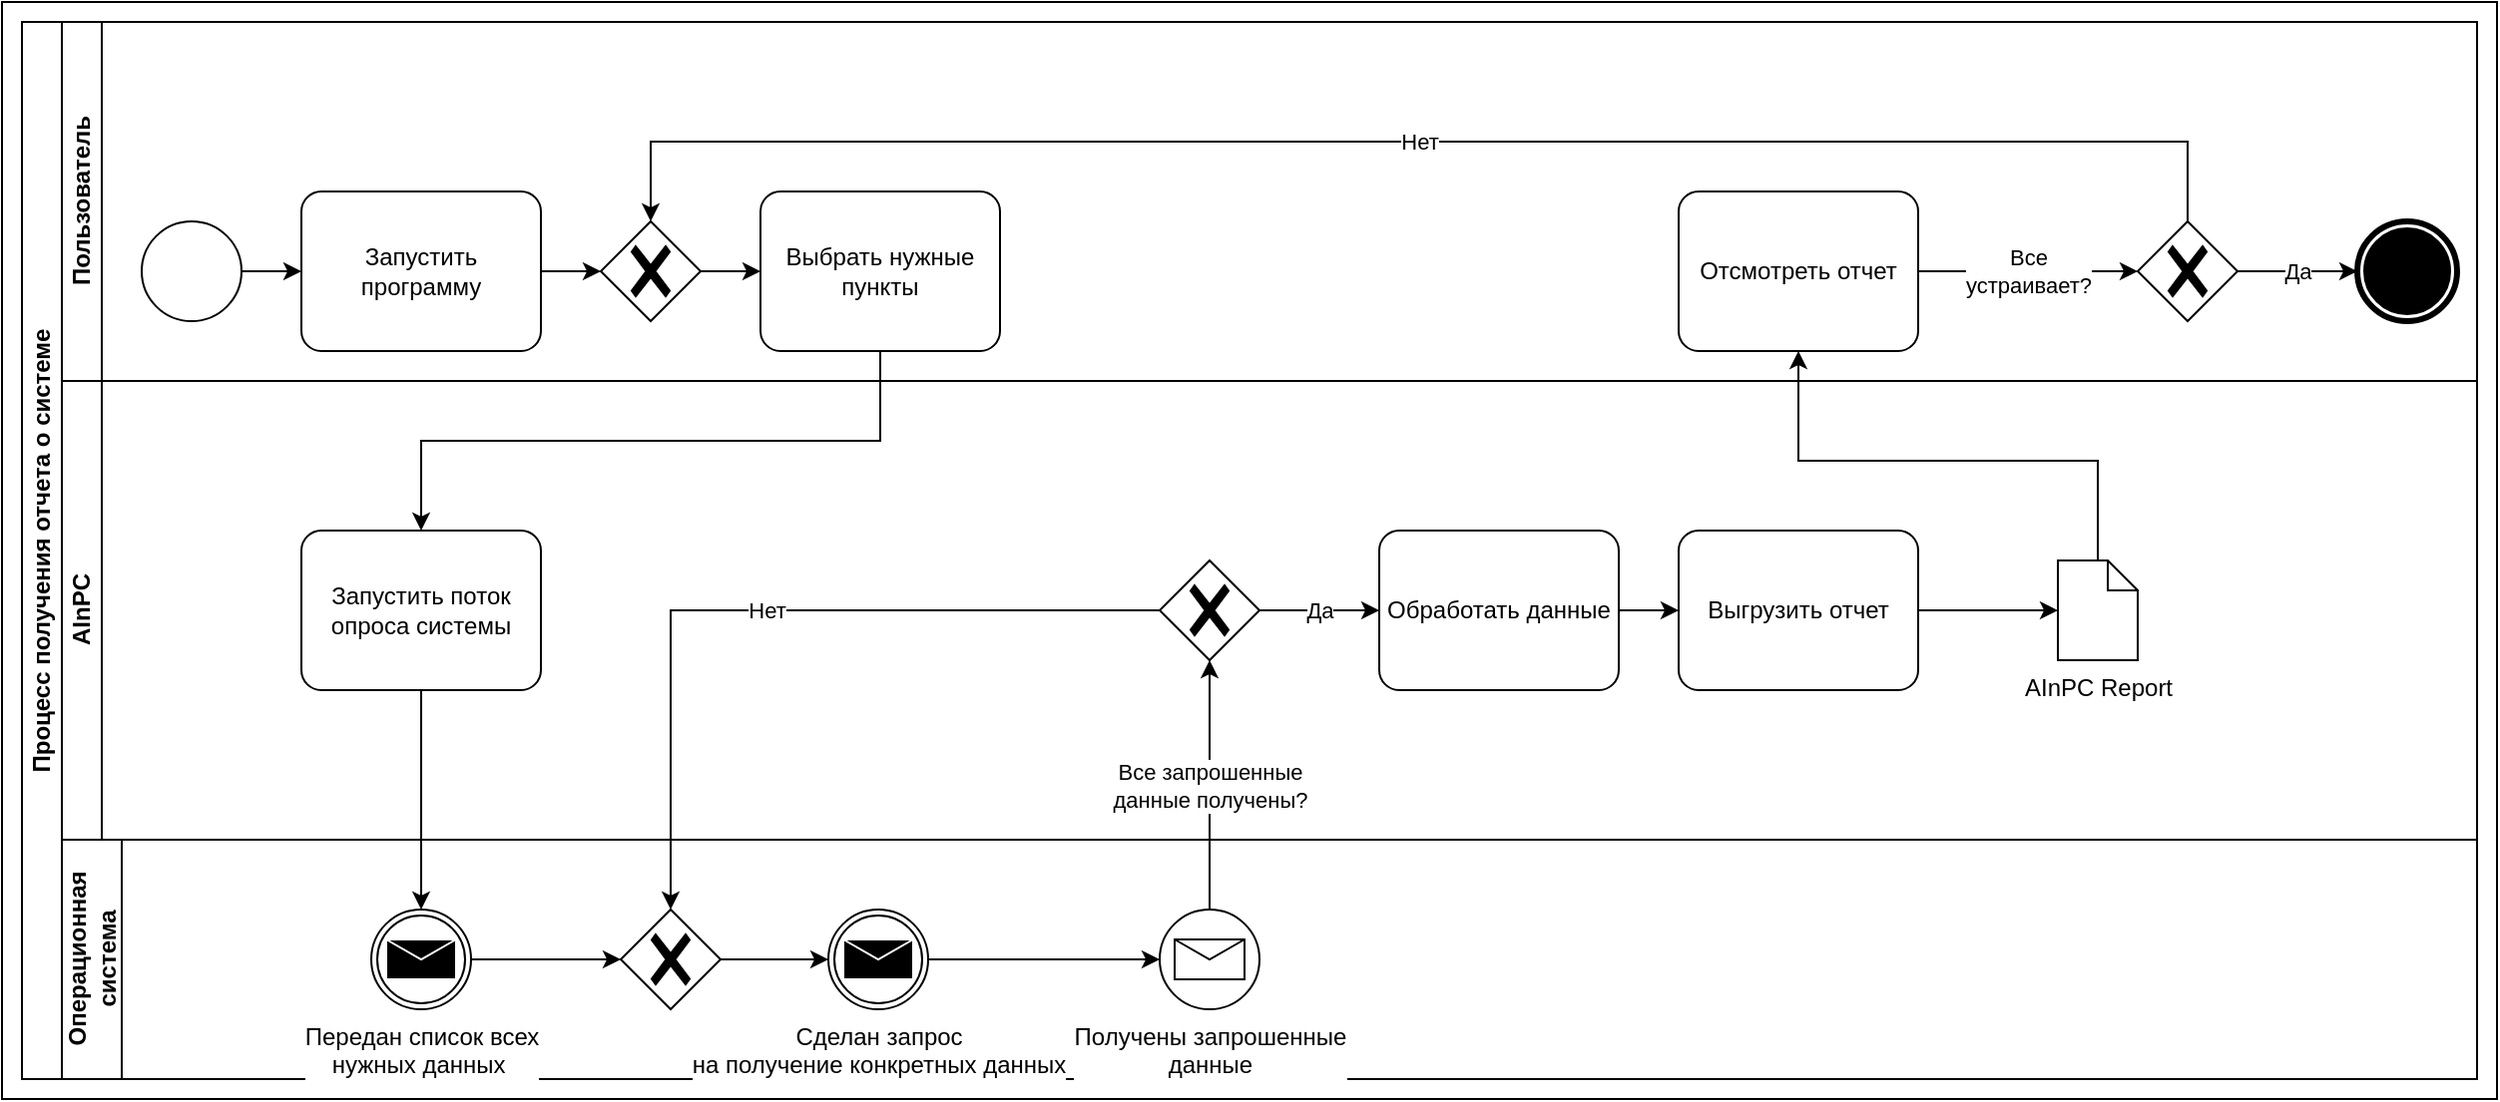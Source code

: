 <mxfile version="23.1.5" type="device">
  <diagram name="Страница — 1" id="ldbGfHZ0eZPmSLidIe8T">
    <mxGraphModel dx="1466" dy="989" grid="1" gridSize="10" guides="1" tooltips="1" connect="1" arrows="1" fold="1" page="1" pageScale="1" pageWidth="827" pageHeight="1169" math="0" shadow="0">
      <root>
        <mxCell id="0" />
        <mxCell id="1" parent="0" />
        <mxCell id="xImVlEGAfn_o48DZk_ja-41" value="" style="rounded=0;whiteSpace=wrap;html=1;" vertex="1" parent="1">
          <mxGeometry width="1250" height="550" as="geometry" />
        </mxCell>
        <mxCell id="xImVlEGAfn_o48DZk_ja-1" value="Процесс получения отчета о системе" style="swimlane;html=1;childLayout=stackLayout;resizeParent=1;resizeParentMax=0;horizontal=0;startSize=20;horizontalStack=0;whiteSpace=wrap;" vertex="1" parent="1">
          <mxGeometry x="10" y="10" width="1230" height="530" as="geometry" />
        </mxCell>
        <mxCell id="xImVlEGAfn_o48DZk_ja-2" value="Пользователь" style="swimlane;html=1;startSize=20;horizontal=0;" vertex="1" parent="xImVlEGAfn_o48DZk_ja-1">
          <mxGeometry x="20" width="1210" height="180" as="geometry" />
        </mxCell>
        <mxCell id="xImVlEGAfn_o48DZk_ja-9" style="edgeStyle=orthogonalEdgeStyle;rounded=0;orthogonalLoop=1;jettySize=auto;html=1;" edge="1" parent="xImVlEGAfn_o48DZk_ja-2" source="xImVlEGAfn_o48DZk_ja-5" target="xImVlEGAfn_o48DZk_ja-6">
          <mxGeometry relative="1" as="geometry" />
        </mxCell>
        <mxCell id="xImVlEGAfn_o48DZk_ja-5" value="" style="points=[[0.145,0.145,0],[0.5,0,0],[0.855,0.145,0],[1,0.5,0],[0.855,0.855,0],[0.5,1,0],[0.145,0.855,0],[0,0.5,0]];shape=mxgraph.bpmn.event;html=1;verticalLabelPosition=bottom;labelBackgroundColor=#ffffff;verticalAlign=top;align=center;perimeter=ellipsePerimeter;outlineConnect=0;aspect=fixed;outline=standard;symbol=general;" vertex="1" parent="xImVlEGAfn_o48DZk_ja-2">
          <mxGeometry x="40" y="100" width="50" height="50" as="geometry" />
        </mxCell>
        <mxCell id="xImVlEGAfn_o48DZk_ja-88" style="edgeStyle=orthogonalEdgeStyle;rounded=0;orthogonalLoop=1;jettySize=auto;html=1;" edge="1" parent="xImVlEGAfn_o48DZk_ja-2" source="xImVlEGAfn_o48DZk_ja-6" target="xImVlEGAfn_o48DZk_ja-87">
          <mxGeometry relative="1" as="geometry" />
        </mxCell>
        <mxCell id="xImVlEGAfn_o48DZk_ja-6" value="Запустить программу" style="points=[[0.25,0,0],[0.5,0,0],[0.75,0,0],[1,0.25,0],[1,0.5,0],[1,0.75,0],[0.75,1,0],[0.5,1,0],[0.25,1,0],[0,0.75,0],[0,0.5,0],[0,0.25,0]];shape=mxgraph.bpmn.task;whiteSpace=wrap;rectStyle=rounded;size=10;html=1;container=1;expand=0;collapsible=0;taskMarker=abstract;" vertex="1" parent="xImVlEGAfn_o48DZk_ja-2">
          <mxGeometry x="120" y="85" width="120" height="80" as="geometry" />
        </mxCell>
        <mxCell id="xImVlEGAfn_o48DZk_ja-20" value="" style="points=[[0.145,0.145,0],[0.5,0,0],[0.855,0.145,0],[1,0.5,0],[0.855,0.855,0],[0.5,1,0],[0.145,0.855,0],[0,0.5,0]];shape=mxgraph.bpmn.event;html=1;verticalLabelPosition=bottom;labelBackgroundColor=#ffffff;verticalAlign=top;align=center;perimeter=ellipsePerimeter;outlineConnect=0;aspect=fixed;outline=end;symbol=terminate;" vertex="1" parent="xImVlEGAfn_o48DZk_ja-2">
          <mxGeometry x="1150" y="100" width="50" height="50" as="geometry" />
        </mxCell>
        <mxCell id="xImVlEGAfn_o48DZk_ja-73" value="Выбрать нужные пункты" style="points=[[0.25,0,0],[0.5,0,0],[0.75,0,0],[1,0.25,0],[1,0.5,0],[1,0.75,0],[0.75,1,0],[0.5,1,0],[0.25,1,0],[0,0.75,0],[0,0.5,0],[0,0.25,0]];shape=mxgraph.bpmn.task;whiteSpace=wrap;rectStyle=rounded;size=10;html=1;container=1;expand=0;collapsible=0;taskMarker=abstract;" vertex="1" parent="xImVlEGAfn_o48DZk_ja-2">
          <mxGeometry x="350" y="85" width="120" height="80" as="geometry" />
        </mxCell>
        <mxCell id="xImVlEGAfn_o48DZk_ja-86" value="Все&lt;br&gt;устраивает?" style="edgeStyle=orthogonalEdgeStyle;rounded=0;orthogonalLoop=1;jettySize=auto;html=1;" edge="1" parent="xImVlEGAfn_o48DZk_ja-2" source="xImVlEGAfn_o48DZk_ja-82" target="xImVlEGAfn_o48DZk_ja-85">
          <mxGeometry relative="1" as="geometry" />
        </mxCell>
        <mxCell id="xImVlEGAfn_o48DZk_ja-82" value="Отсмотреть отчет" style="points=[[0.25,0,0],[0.5,0,0],[0.75,0,0],[1,0.25,0],[1,0.5,0],[1,0.75,0],[0.75,1,0],[0.5,1,0],[0.25,1,0],[0,0.75,0],[0,0.5,0],[0,0.25,0]];shape=mxgraph.bpmn.task;whiteSpace=wrap;rectStyle=rounded;size=10;html=1;container=1;expand=0;collapsible=0;taskMarker=abstract;" vertex="1" parent="xImVlEGAfn_o48DZk_ja-2">
          <mxGeometry x="810" y="85" width="120" height="80" as="geometry" />
        </mxCell>
        <mxCell id="xImVlEGAfn_o48DZk_ja-91" value="Да" style="edgeStyle=orthogonalEdgeStyle;rounded=0;orthogonalLoop=1;jettySize=auto;html=1;" edge="1" parent="xImVlEGAfn_o48DZk_ja-2" source="xImVlEGAfn_o48DZk_ja-85" target="xImVlEGAfn_o48DZk_ja-20">
          <mxGeometry relative="1" as="geometry" />
        </mxCell>
        <mxCell id="xImVlEGAfn_o48DZk_ja-85" value="" style="points=[[0.25,0.25,0],[0.5,0,0],[0.75,0.25,0],[1,0.5,0],[0.75,0.75,0],[0.5,1,0],[0.25,0.75,0],[0,0.5,0]];shape=mxgraph.bpmn.gateway2;html=1;verticalLabelPosition=bottom;labelBackgroundColor=#ffffff;verticalAlign=top;align=center;perimeter=rhombusPerimeter;outlineConnect=0;outline=none;symbol=none;gwType=exclusive;" vertex="1" parent="xImVlEGAfn_o48DZk_ja-2">
          <mxGeometry x="1040" y="100" width="50" height="50" as="geometry" />
        </mxCell>
        <mxCell id="xImVlEGAfn_o48DZk_ja-89" style="edgeStyle=orthogonalEdgeStyle;rounded=0;orthogonalLoop=1;jettySize=auto;html=1;" edge="1" parent="xImVlEGAfn_o48DZk_ja-2" source="xImVlEGAfn_o48DZk_ja-87" target="xImVlEGAfn_o48DZk_ja-73">
          <mxGeometry relative="1" as="geometry" />
        </mxCell>
        <mxCell id="xImVlEGAfn_o48DZk_ja-87" value="" style="points=[[0.25,0.25,0],[0.5,0,0],[0.75,0.25,0],[1,0.5,0],[0.75,0.75,0],[0.5,1,0],[0.25,0.75,0],[0,0.5,0]];shape=mxgraph.bpmn.gateway2;html=1;verticalLabelPosition=bottom;labelBackgroundColor=#ffffff;verticalAlign=top;align=center;perimeter=rhombusPerimeter;outlineConnect=0;outline=none;symbol=none;gwType=exclusive;" vertex="1" parent="xImVlEGAfn_o48DZk_ja-2">
          <mxGeometry x="270" y="100" width="50" height="50" as="geometry" />
        </mxCell>
        <mxCell id="xImVlEGAfn_o48DZk_ja-90" value="Нет" style="edgeStyle=orthogonalEdgeStyle;rounded=0;orthogonalLoop=1;jettySize=auto;html=1;entryX=0.5;entryY=0;entryDx=0;entryDy=0;entryPerimeter=0;exitX=0.5;exitY=0;exitDx=0;exitDy=0;exitPerimeter=0;" edge="1" parent="xImVlEGAfn_o48DZk_ja-2" source="xImVlEGAfn_o48DZk_ja-85" target="xImVlEGAfn_o48DZk_ja-87">
          <mxGeometry relative="1" as="geometry">
            <Array as="points">
              <mxPoint x="1065" y="60" />
              <mxPoint x="295" y="60" />
            </Array>
          </mxGeometry>
        </mxCell>
        <mxCell id="xImVlEGAfn_o48DZk_ja-3" value="AInPC" style="swimlane;html=1;startSize=20;horizontal=0;" vertex="1" parent="xImVlEGAfn_o48DZk_ja-1">
          <mxGeometry x="20" y="180" width="1210" height="230" as="geometry" />
        </mxCell>
        <mxCell id="xImVlEGAfn_o48DZk_ja-79" value="Да" style="edgeStyle=orthogonalEdgeStyle;rounded=0;orthogonalLoop=1;jettySize=auto;html=1;" edge="1" parent="xImVlEGAfn_o48DZk_ja-3" source="xImVlEGAfn_o48DZk_ja-59" target="xImVlEGAfn_o48DZk_ja-76">
          <mxGeometry relative="1" as="geometry" />
        </mxCell>
        <mxCell id="xImVlEGAfn_o48DZk_ja-59" value="" style="points=[[0.25,0.25,0],[0.5,0,0],[0.75,0.25,0],[1,0.5,0],[0.75,0.75,0],[0.5,1,0],[0.25,0.75,0],[0,0.5,0]];shape=mxgraph.bpmn.gateway2;html=1;verticalLabelPosition=bottom;labelBackgroundColor=#ffffff;verticalAlign=top;align=center;perimeter=rhombusPerimeter;outlineConnect=0;outline=none;symbol=none;gwType=exclusive;" vertex="1" parent="xImVlEGAfn_o48DZk_ja-3">
          <mxGeometry x="550" y="90" width="50" height="50" as="geometry" />
        </mxCell>
        <mxCell id="xImVlEGAfn_o48DZk_ja-67" value="Запустить поток опроса системы" style="points=[[0.25,0,0],[0.5,0,0],[0.75,0,0],[1,0.25,0],[1,0.5,0],[1,0.75,0],[0.75,1,0],[0.5,1,0],[0.25,1,0],[0,0.75,0],[0,0.5,0],[0,0.25,0]];shape=mxgraph.bpmn.task;whiteSpace=wrap;rectStyle=rounded;size=10;html=1;container=1;expand=0;collapsible=0;taskMarker=abstract;" vertex="1" parent="xImVlEGAfn_o48DZk_ja-3">
          <mxGeometry x="120" y="75" width="120" height="80" as="geometry" />
        </mxCell>
        <mxCell id="xImVlEGAfn_o48DZk_ja-81" style="edgeStyle=orthogonalEdgeStyle;rounded=0;orthogonalLoop=1;jettySize=auto;html=1;" edge="1" parent="xImVlEGAfn_o48DZk_ja-3" source="xImVlEGAfn_o48DZk_ja-76" target="xImVlEGAfn_o48DZk_ja-80">
          <mxGeometry relative="1" as="geometry" />
        </mxCell>
        <mxCell id="xImVlEGAfn_o48DZk_ja-76" value="Обработать данные" style="points=[[0.25,0,0],[0.5,0,0],[0.75,0,0],[1,0.25,0],[1,0.5,0],[1,0.75,0],[0.75,1,0],[0.5,1,0],[0.25,1,0],[0,0.75,0],[0,0.5,0],[0,0.25,0]];shape=mxgraph.bpmn.task;whiteSpace=wrap;rectStyle=rounded;size=10;html=1;container=1;expand=0;collapsible=0;taskMarker=abstract;" vertex="1" parent="xImVlEGAfn_o48DZk_ja-3">
          <mxGeometry x="660" y="75" width="120" height="80" as="geometry" />
        </mxCell>
        <mxCell id="xImVlEGAfn_o48DZk_ja-96" style="edgeStyle=orthogonalEdgeStyle;rounded=0;orthogonalLoop=1;jettySize=auto;html=1;" edge="1" parent="xImVlEGAfn_o48DZk_ja-3" source="xImVlEGAfn_o48DZk_ja-80" target="xImVlEGAfn_o48DZk_ja-92">
          <mxGeometry relative="1" as="geometry" />
        </mxCell>
        <mxCell id="xImVlEGAfn_o48DZk_ja-80" value="Выгрузить отчет" style="points=[[0.25,0,0],[0.5,0,0],[0.75,0,0],[1,0.25,0],[1,0.5,0],[1,0.75,0],[0.75,1,0],[0.5,1,0],[0.25,1,0],[0,0.75,0],[0,0.5,0],[0,0.25,0]];shape=mxgraph.bpmn.task;whiteSpace=wrap;rectStyle=rounded;size=10;html=1;container=1;expand=0;collapsible=0;taskMarker=abstract;" vertex="1" parent="xImVlEGAfn_o48DZk_ja-3">
          <mxGeometry x="810" y="75" width="120" height="80" as="geometry" />
        </mxCell>
        <mxCell id="xImVlEGAfn_o48DZk_ja-92" value="AInPC Report" style="shape=mxgraph.bpmn.data;labelPosition=center;verticalLabelPosition=bottom;align=center;verticalAlign=top;size=15;html=1;" vertex="1" parent="xImVlEGAfn_o48DZk_ja-3">
          <mxGeometry x="1000" y="90" width="40" height="50" as="geometry" />
        </mxCell>
        <mxCell id="xImVlEGAfn_o48DZk_ja-4" value="Операционная&lt;br&gt;система" style="swimlane;html=1;startSize=30;horizontal=0;" vertex="1" parent="xImVlEGAfn_o48DZk_ja-1">
          <mxGeometry x="20" y="410" width="1210" height="120" as="geometry" />
        </mxCell>
        <mxCell id="xImVlEGAfn_o48DZk_ja-63" style="edgeStyle=orthogonalEdgeStyle;rounded=0;orthogonalLoop=1;jettySize=auto;html=1;" edge="1" parent="xImVlEGAfn_o48DZk_ja-4" source="xImVlEGAfn_o48DZk_ja-55" target="xImVlEGAfn_o48DZk_ja-62">
          <mxGeometry relative="1" as="geometry" />
        </mxCell>
        <mxCell id="xImVlEGAfn_o48DZk_ja-55" value="" style="points=[[0.25,0.25,0],[0.5,0,0],[0.75,0.25,0],[1,0.5,0],[0.75,0.75,0],[0.5,1,0],[0.25,0.75,0],[0,0.5,0]];shape=mxgraph.bpmn.gateway2;html=1;verticalLabelPosition=bottom;labelBackgroundColor=#ffffff;verticalAlign=top;align=center;perimeter=rhombusPerimeter;outlineConnect=0;outline=none;symbol=none;gwType=exclusive;" vertex="1" parent="xImVlEGAfn_o48DZk_ja-4">
          <mxGeometry x="280" y="35" width="50" height="50" as="geometry" />
        </mxCell>
        <mxCell id="xImVlEGAfn_o48DZk_ja-57" value="Получены запрошенные&lt;br&gt;данные" style="points=[[0.145,0.145,0],[0.5,0,0],[0.855,0.145,0],[1,0.5,0],[0.855,0.855,0],[0.5,1,0],[0.145,0.855,0],[0,0.5,0]];shape=mxgraph.bpmn.event;html=1;verticalLabelPosition=bottom;labelBackgroundColor=#ffffff;verticalAlign=top;align=center;perimeter=ellipsePerimeter;outlineConnect=0;aspect=fixed;outline=standard;symbol=message;" vertex="1" parent="xImVlEGAfn_o48DZk_ja-4">
          <mxGeometry x="550" y="35" width="50" height="50" as="geometry" />
        </mxCell>
        <mxCell id="xImVlEGAfn_o48DZk_ja-64" style="edgeStyle=orthogonalEdgeStyle;rounded=0;orthogonalLoop=1;jettySize=auto;html=1;" edge="1" parent="xImVlEGAfn_o48DZk_ja-4" source="xImVlEGAfn_o48DZk_ja-62" target="xImVlEGAfn_o48DZk_ja-57">
          <mxGeometry relative="1" as="geometry" />
        </mxCell>
        <mxCell id="xImVlEGAfn_o48DZk_ja-62" value="Сделан запрос&lt;br&gt;на получение конкретных данных" style="points=[[0.145,0.145,0],[0.5,0,0],[0.855,0.145,0],[1,0.5,0],[0.855,0.855,0],[0.5,1,0],[0.145,0.855,0],[0,0.5,0]];shape=mxgraph.bpmn.event;html=1;verticalLabelPosition=bottom;labelBackgroundColor=#ffffff;verticalAlign=top;align=center;perimeter=ellipsePerimeter;outlineConnect=0;aspect=fixed;outline=throwing;symbol=message;" vertex="1" parent="xImVlEGAfn_o48DZk_ja-4">
          <mxGeometry x="384" y="35" width="50" height="50" as="geometry" />
        </mxCell>
        <mxCell id="xImVlEGAfn_o48DZk_ja-72" style="edgeStyle=orthogonalEdgeStyle;rounded=0;orthogonalLoop=1;jettySize=auto;html=1;" edge="1" parent="xImVlEGAfn_o48DZk_ja-4" source="xImVlEGAfn_o48DZk_ja-70" target="xImVlEGAfn_o48DZk_ja-55">
          <mxGeometry relative="1" as="geometry" />
        </mxCell>
        <mxCell id="xImVlEGAfn_o48DZk_ja-70" value="Передан список всех&lt;br&gt;нужных данных&amp;nbsp;" style="points=[[0.145,0.145,0],[0.5,0,0],[0.855,0.145,0],[1,0.5,0],[0.855,0.855,0],[0.5,1,0],[0.145,0.855,0],[0,0.5,0]];shape=mxgraph.bpmn.event;html=1;verticalLabelPosition=bottom;labelBackgroundColor=#ffffff;verticalAlign=top;align=center;perimeter=ellipsePerimeter;outlineConnect=0;aspect=fixed;outline=throwing;symbol=message;" vertex="1" parent="xImVlEGAfn_o48DZk_ja-4">
          <mxGeometry x="155" y="35" width="50" height="50" as="geometry" />
        </mxCell>
        <mxCell id="xImVlEGAfn_o48DZk_ja-60" value="Все запрошенные&lt;br&gt;данные получены?" style="edgeStyle=orthogonalEdgeStyle;rounded=0;orthogonalLoop=1;jettySize=auto;html=1;" edge="1" parent="xImVlEGAfn_o48DZk_ja-1" source="xImVlEGAfn_o48DZk_ja-57" target="xImVlEGAfn_o48DZk_ja-59">
          <mxGeometry relative="1" as="geometry" />
        </mxCell>
        <mxCell id="xImVlEGAfn_o48DZk_ja-61" value="Нет" style="edgeStyle=orthogonalEdgeStyle;rounded=0;orthogonalLoop=1;jettySize=auto;html=1;" edge="1" parent="xImVlEGAfn_o48DZk_ja-1" source="xImVlEGAfn_o48DZk_ja-59" target="xImVlEGAfn_o48DZk_ja-55">
          <mxGeometry relative="1" as="geometry" />
        </mxCell>
        <mxCell id="xImVlEGAfn_o48DZk_ja-71" style="edgeStyle=orthogonalEdgeStyle;rounded=0;orthogonalLoop=1;jettySize=auto;html=1;" edge="1" parent="xImVlEGAfn_o48DZk_ja-1" source="xImVlEGAfn_o48DZk_ja-67" target="xImVlEGAfn_o48DZk_ja-70">
          <mxGeometry relative="1" as="geometry" />
        </mxCell>
        <mxCell id="xImVlEGAfn_o48DZk_ja-75" style="edgeStyle=orthogonalEdgeStyle;rounded=0;orthogonalLoop=1;jettySize=auto;html=1;exitX=0.5;exitY=1;exitDx=0;exitDy=0;exitPerimeter=0;" edge="1" parent="xImVlEGAfn_o48DZk_ja-1" source="xImVlEGAfn_o48DZk_ja-73" target="xImVlEGAfn_o48DZk_ja-67">
          <mxGeometry relative="1" as="geometry">
            <Array as="points">
              <mxPoint x="430" y="210" />
              <mxPoint x="200" y="210" />
            </Array>
          </mxGeometry>
        </mxCell>
        <mxCell id="xImVlEGAfn_o48DZk_ja-97" style="edgeStyle=orthogonalEdgeStyle;rounded=0;orthogonalLoop=1;jettySize=auto;html=1;" edge="1" parent="xImVlEGAfn_o48DZk_ja-1" source="xImVlEGAfn_o48DZk_ja-92" target="xImVlEGAfn_o48DZk_ja-82">
          <mxGeometry relative="1" as="geometry">
            <Array as="points">
              <mxPoint x="1040" y="220" />
              <mxPoint x="890" y="220" />
            </Array>
          </mxGeometry>
        </mxCell>
      </root>
    </mxGraphModel>
  </diagram>
</mxfile>
